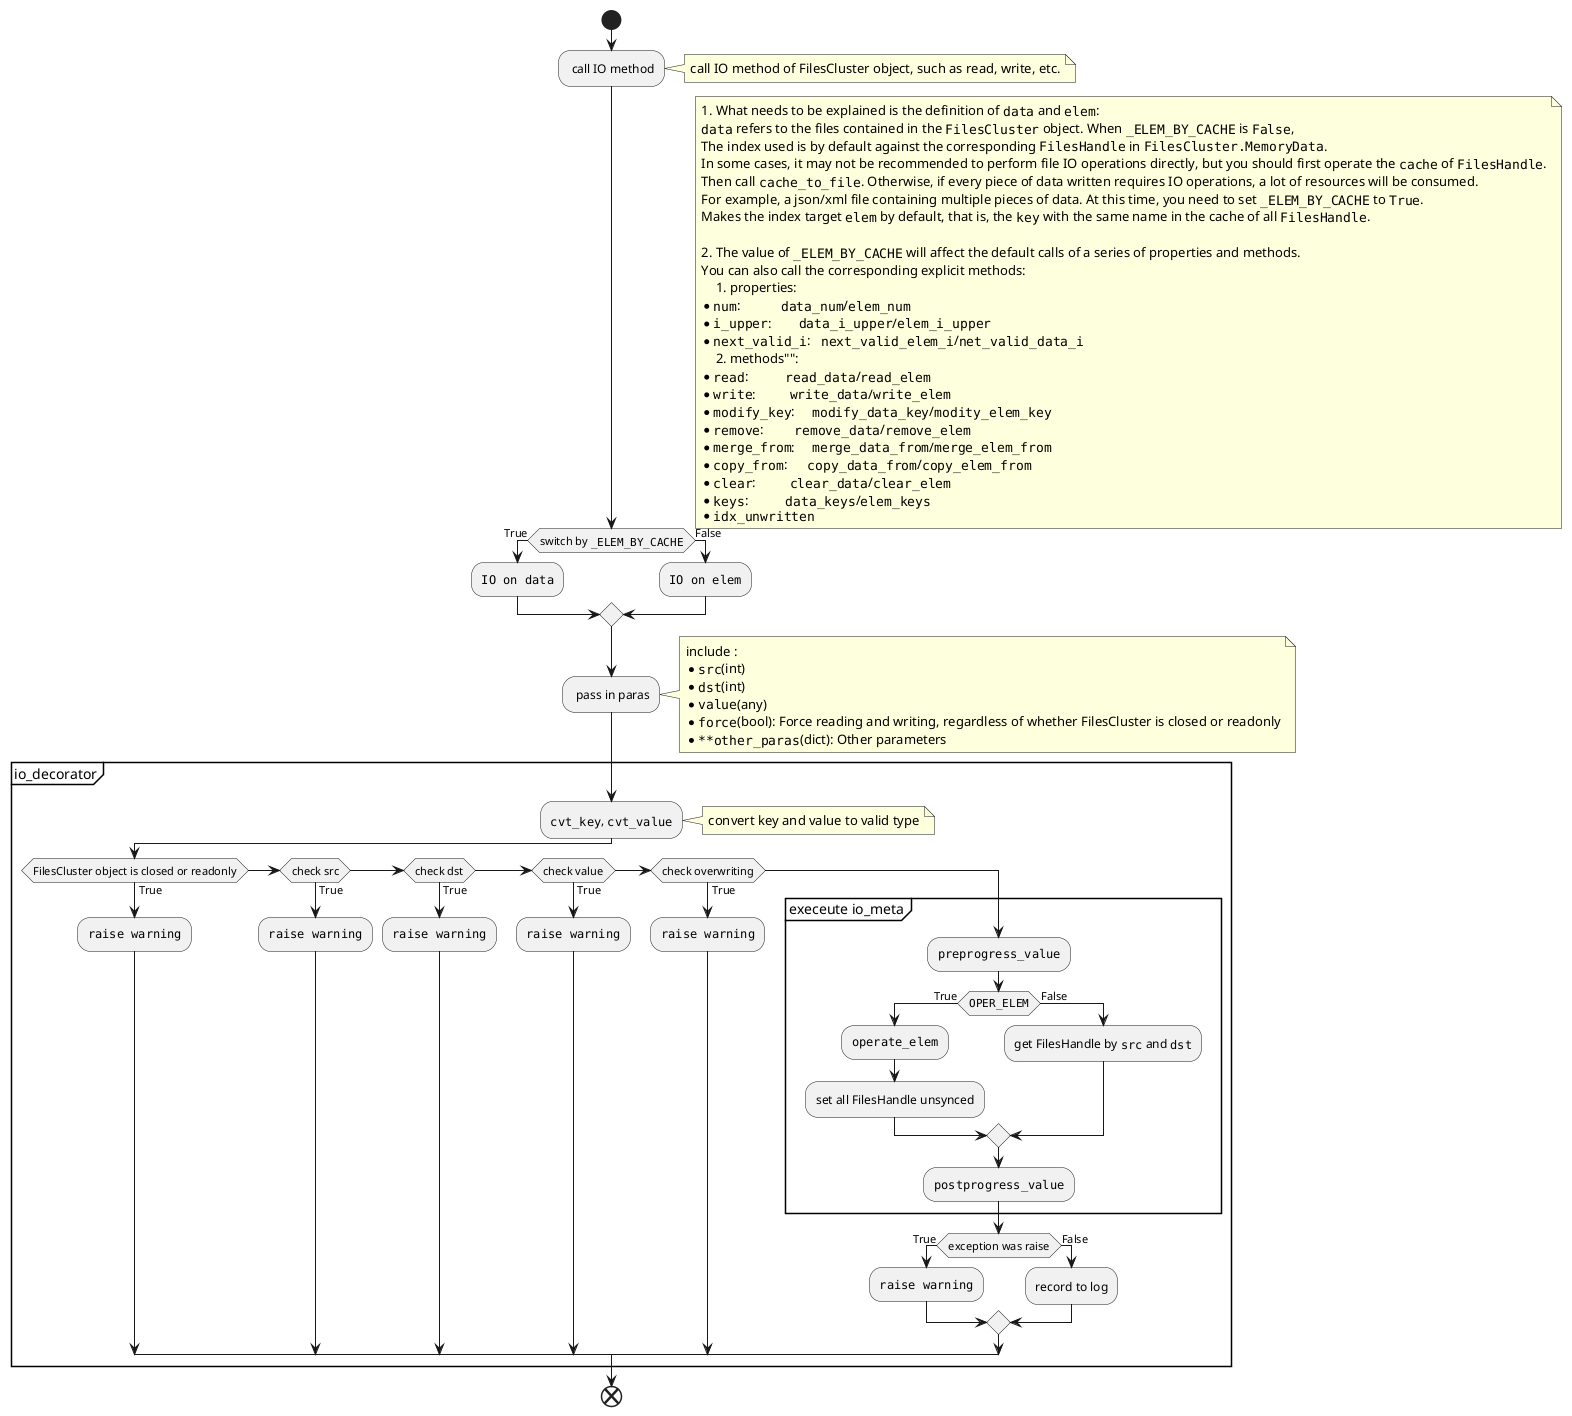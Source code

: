 @startuml IOProcess

start
: call IO method;
note right: call IO method of FilesCluster object, such as read, write, etc.

if (switch by ""_ELEM_BY_CACHE"") then(True)
    :""IO on data"";
else (False)
    :""IO on elem"";
endif
note right
    # What needs to be explained is the definition of ""data"" and ""elem"":
    ""data"" refers to the files contained in the ""FilesCluster"" object. When ""_ELEM_BY_CACHE"" is ""False"",
    The index used is by default against the corresponding ""FilesHandle"" in ""FilesCluster.MemoryData"".
    In some cases, it may not be recommended to perform file IO operations directly, but you should first operate the ""cache"" of ""FilesHandle"".
    Then call ""cache_to_file"". Otherwise, if every piece of data written requires IO operations, a lot of resources will be consumed.
    For example, a json/xml file containing multiple pieces of data. At this time, you need to set ""_ELEM_BY_CACHE"" to ""True"".
    Makes the index target ""elem"" by default, that is, the ""key"" with the same name in the cache of all ""FilesHandle"".

    # The value of ""_ELEM_BY_CACHE"" will affect the default calls of a series of properties and methods. 
    You can also call the corresponding explicit methods:
    ## properties:
    * ""num"":            ""data_num""/""elem_num""
    * ""i_upper"":        ""data_i_upper""/""elem_i_upper""
    * ""next_valid_i"":   ""next_valid_elem_i""/""net_valid_data_i""
    ## methods"":
    * ""read"":           ""read_data""/""read_elem""
    * ""write"":          ""write_data""/""write_elem""
    * ""modify_key"":     ""modify_data_key""/""modity_elem_key""
    * ""remove"":         ""remove_data""/""remove_elem""
    * ""merge_from"":     ""merge_data_from""/""merge_elem_from""
    * ""copy_from"":      ""copy_data_from""/""copy_elem_from""
    * ""clear"":          ""clear_data""/""clear_elem""
    * ""keys"":           ""data_keys""/""elem_keys""
    * ""idx_unwritten""
end note

: pass in paras;
note right
    include :
    * ""src""(int)
    * ""dst""(int)
    * ""value""(any)
    * ""force""(bool): Force reading and writing, regardless of whether FilesCluster is closed or readonly
    * ""**other_paras""(dict): Other parameters
end note

group io_decorator
    :""cvt_key"", ""cvt_value"";
    note right: convert key and value to valid type
    ' !pragma useVerticalIf on
    if (FilesCluster object is closed or readonly) then(True)
        :""raise warning"";
    elseif (check src) then(True)
        :""raise warning"";
    elseif (check dst) then(True)
        :""raise warning"";
    elseif (check value) then(True)
        :""raise warning"";
    elseif (check overwriting) then(True) 
        :""raise warning"";
    else
        
        group execeute io_meta
            :""preprogress_value"";
            if (""OPER_ELEM"") then (True)
                :""operate_elem"";
                :set all FilesHandle unsynced;
            else (False)
                :get FilesHandle by ""src"" and ""dst"";
            endif
            :""postprogress_value"";
        end group

        if (exception was raise) then(True)
            :""raise warning"";
        else (False)
            :record to log;
        endif
    endif
end group
end


@enduml
